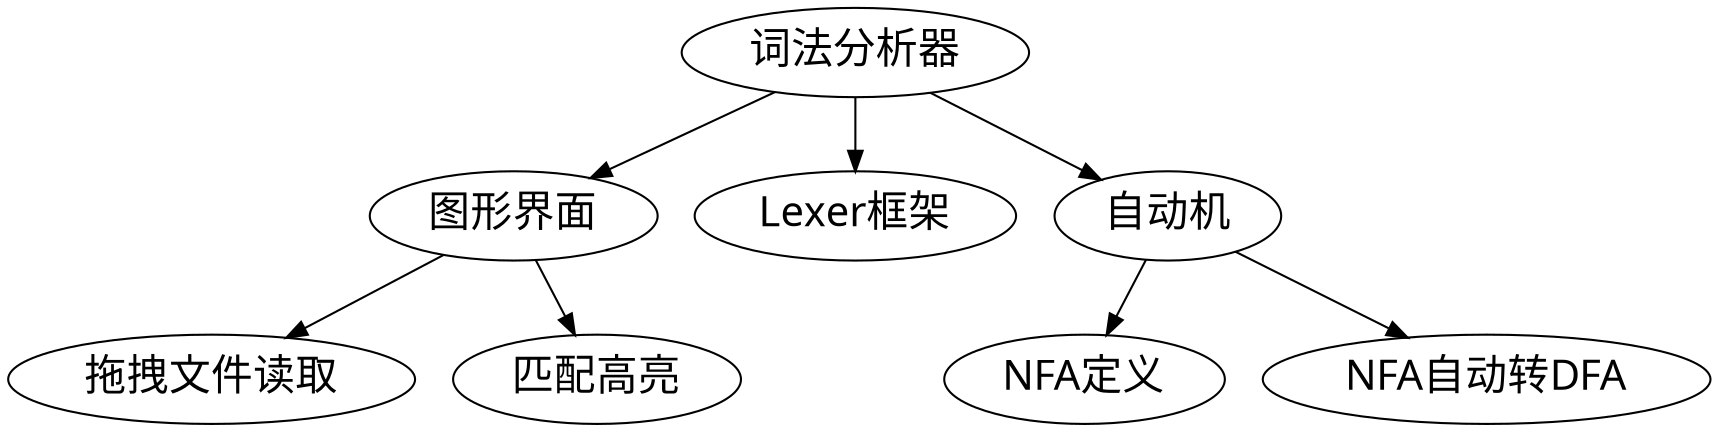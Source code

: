 digraph NFA {
    node [fontsize=20 fontname="Microsoft YaHei"]
    edge [fontsize=20 fontname=Consolas]

    Lexer [label="词法分析器"]
    s1    [label="图形界面"]
    s2    [label="Lexer框架"]
    s3    [label="自动机"]
    s4    [label="拖拽文件读取"]
    s5    [label="匹配高亮"]
    s6    [label="NFA定义"]
    s7    [label="NFA自动转DFA"]

    Lexer -> s1
    Lexer -> s2
    Lexer -> s3

    s1 -> s4
    s1 -> s5

    s3 -> s6
    s3 -> s7

}
